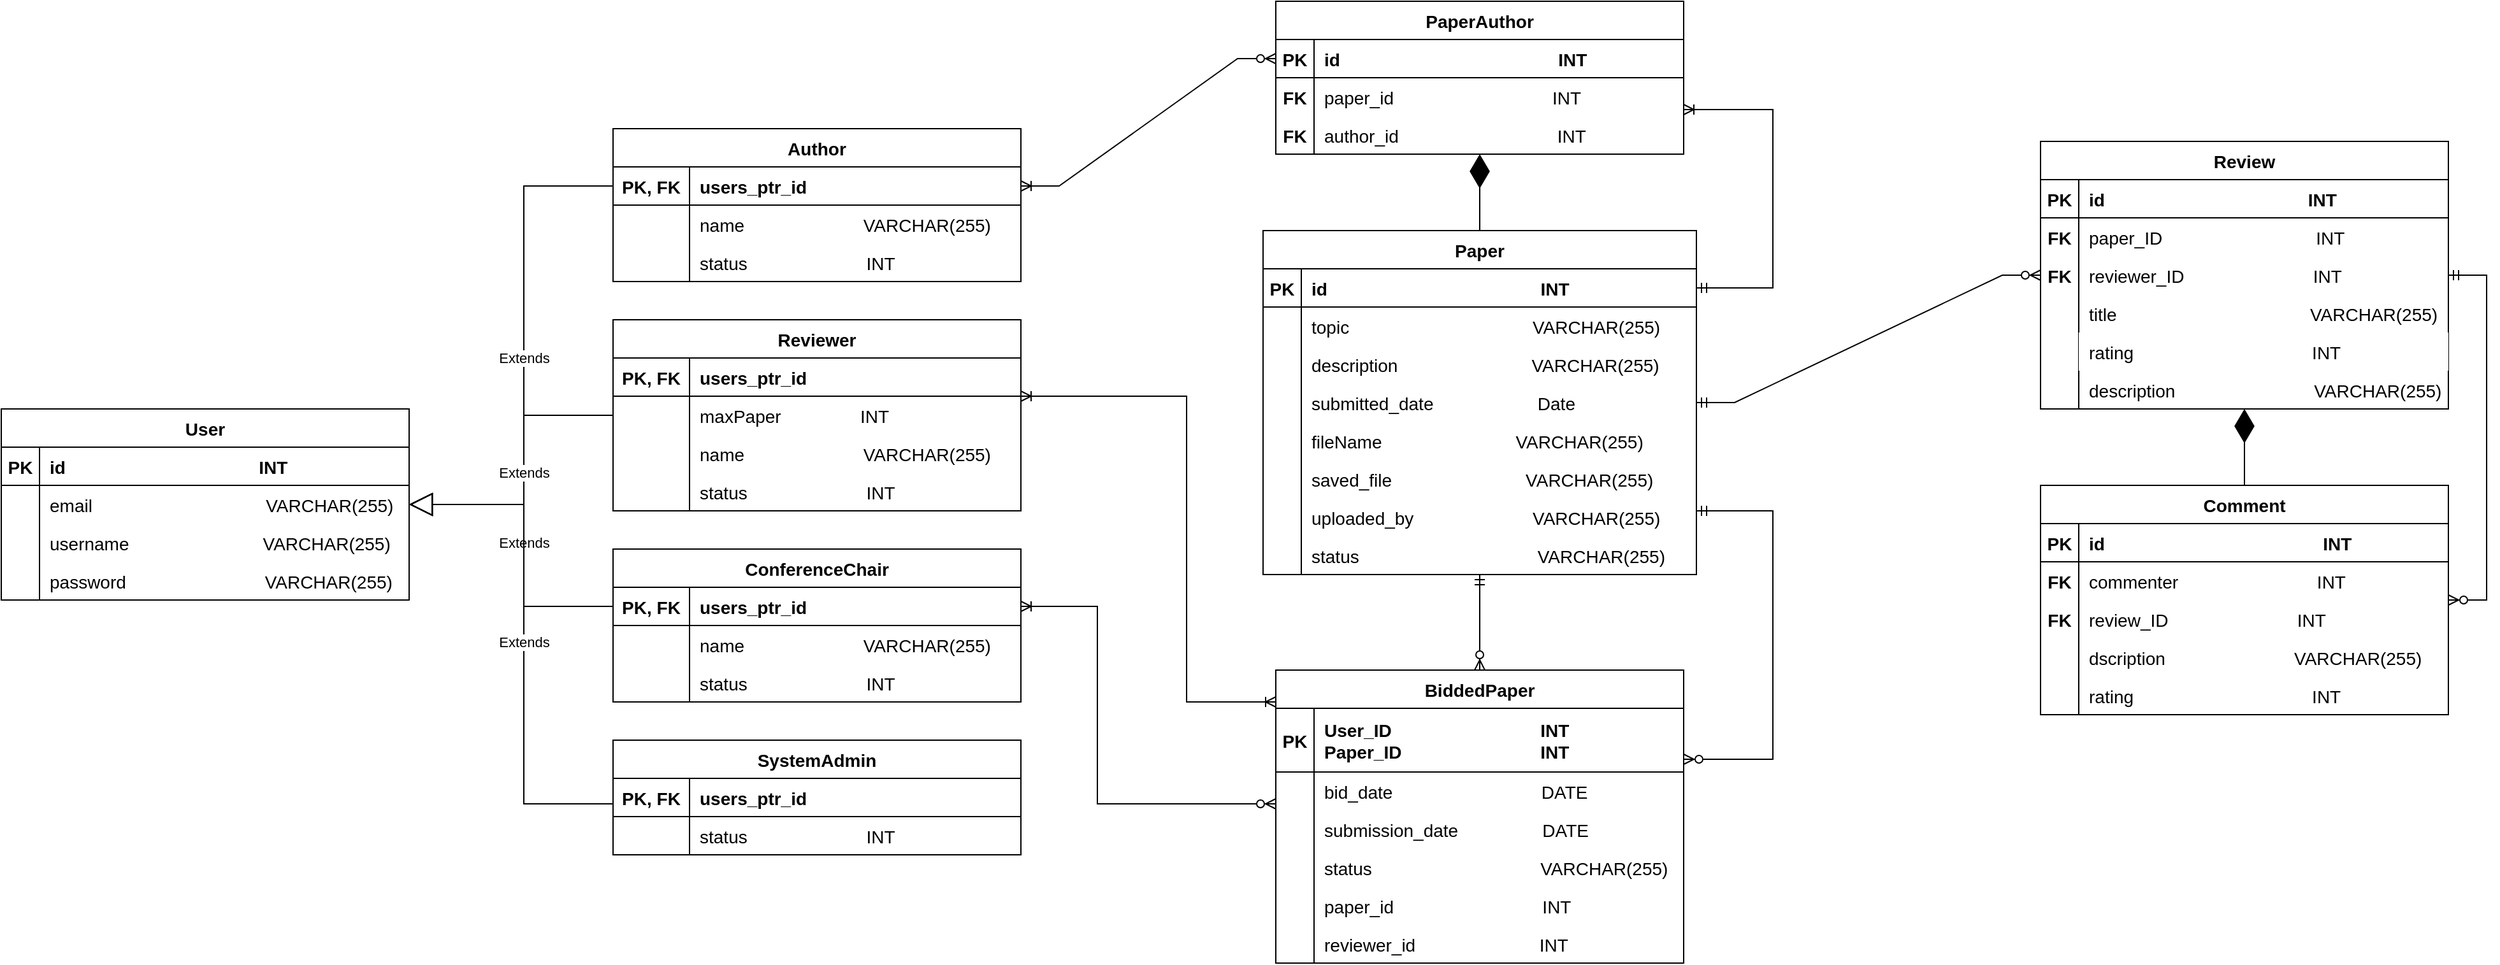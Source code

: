 <mxfile version="20.5.3" type="google"><diagram name="Page-1" id="2ca16b54-16f6-2749-3443-fa8db7711227"><mxGraphModel grid="1" page="1" gridSize="10" guides="1" tooltips="1" connect="1" arrows="1" fold="1" pageScale="1" pageWidth="1100" pageHeight="850" background="none" math="0" shadow="0"><root><mxCell id="0"/><mxCell id="1" parent="0"/><mxCell id="TB8N7OXa0sPp735YY3De-86" value="User" style="shape=table;startSize=30;container=1;collapsible=1;childLayout=tableLayout;fixedRows=1;rowLines=0;fontStyle=1;align=center;resizeLast=1;fontSize=14;" vertex="1" parent="1"><mxGeometry x="30" y="430" width="320" height="150" as="geometry"/></mxCell><mxCell id="TB8N7OXa0sPp735YY3De-87" value="" style="shape=tableRow;horizontal=0;startSize=0;swimlaneHead=0;swimlaneBody=0;fillColor=none;collapsible=0;dropTarget=0;points=[[0,0.5],[1,0.5]];portConstraint=eastwest;top=0;left=0;right=0;bottom=1;fontSize=14;" vertex="1" parent="TB8N7OXa0sPp735YY3De-86"><mxGeometry y="30" width="320" height="30" as="geometry"/></mxCell><mxCell id="TB8N7OXa0sPp735YY3De-88" value="PK" style="shape=partialRectangle;connectable=0;fillColor=none;top=0;left=0;bottom=0;right=0;fontStyle=1;overflow=hidden;fontSize=14;" vertex="1" parent="TB8N7OXa0sPp735YY3De-87"><mxGeometry width="30.0" height="30" as="geometry"><mxRectangle width="30.0" height="30" as="alternateBounds"/></mxGeometry></mxCell><mxCell id="TB8N7OXa0sPp735YY3De-89" value="id                                       INT" style="shape=partialRectangle;connectable=0;fillColor=none;top=0;left=0;bottom=0;right=0;align=left;spacingLeft=6;fontStyle=1;overflow=hidden;fontSize=14;" vertex="1" parent="TB8N7OXa0sPp735YY3De-87"><mxGeometry x="30.0" width="290.0" height="30" as="geometry"><mxRectangle width="290.0" height="30" as="alternateBounds"/></mxGeometry></mxCell><mxCell id="TB8N7OXa0sPp735YY3De-90" value="" style="shape=tableRow;horizontal=0;startSize=0;swimlaneHead=0;swimlaneBody=0;fillColor=none;collapsible=0;dropTarget=0;points=[[0,0.5],[1,0.5]];portConstraint=eastwest;top=0;left=0;right=0;bottom=0;fontSize=14;" vertex="1" parent="TB8N7OXa0sPp735YY3De-86"><mxGeometry y="60" width="320" height="30" as="geometry"/></mxCell><mxCell id="TB8N7OXa0sPp735YY3De-91" value="" style="shape=partialRectangle;connectable=0;fillColor=none;top=0;left=0;bottom=0;right=0;editable=1;overflow=hidden;fontSize=14;" vertex="1" parent="TB8N7OXa0sPp735YY3De-90"><mxGeometry width="30.0" height="30" as="geometry"><mxRectangle width="30.0" height="30" as="alternateBounds"/></mxGeometry></mxCell><mxCell id="TB8N7OXa0sPp735YY3De-92" value="email                                   VARCHAR(255)" style="shape=partialRectangle;connectable=0;fillColor=none;top=0;left=0;bottom=0;right=0;align=left;spacingLeft=6;overflow=hidden;fontSize=14;" vertex="1" parent="TB8N7OXa0sPp735YY3De-90"><mxGeometry x="30.0" width="290.0" height="30" as="geometry"><mxRectangle width="290.0" height="30" as="alternateBounds"/></mxGeometry></mxCell><mxCell id="TB8N7OXa0sPp735YY3De-93" value="" style="shape=tableRow;horizontal=0;startSize=0;swimlaneHead=0;swimlaneBody=0;fillColor=none;collapsible=0;dropTarget=0;points=[[0,0.5],[1,0.5]];portConstraint=eastwest;top=0;left=0;right=0;bottom=0;fontSize=14;" vertex="1" parent="TB8N7OXa0sPp735YY3De-86"><mxGeometry y="90" width="320" height="30" as="geometry"/></mxCell><mxCell id="TB8N7OXa0sPp735YY3De-94" value="" style="shape=partialRectangle;connectable=0;fillColor=none;top=0;left=0;bottom=0;right=0;editable=1;overflow=hidden;fontSize=14;" vertex="1" parent="TB8N7OXa0sPp735YY3De-93"><mxGeometry width="30.0" height="30" as="geometry"><mxRectangle width="30.0" height="30" as="alternateBounds"/></mxGeometry></mxCell><mxCell id="TB8N7OXa0sPp735YY3De-95" value="username                           VARCHAR(255)" style="shape=partialRectangle;connectable=0;fillColor=none;top=0;left=0;bottom=0;right=0;align=left;spacingLeft=6;overflow=hidden;fontSize=14;" vertex="1" parent="TB8N7OXa0sPp735YY3De-93"><mxGeometry x="30.0" width="290.0" height="30" as="geometry"><mxRectangle width="290.0" height="30" as="alternateBounds"/></mxGeometry></mxCell><mxCell id="TB8N7OXa0sPp735YY3De-96" value="" style="shape=tableRow;horizontal=0;startSize=0;swimlaneHead=0;swimlaneBody=0;fillColor=none;collapsible=0;dropTarget=0;points=[[0,0.5],[1,0.5]];portConstraint=eastwest;top=0;left=0;right=0;bottom=0;fontSize=14;" vertex="1" parent="TB8N7OXa0sPp735YY3De-86"><mxGeometry y="120" width="320" height="30" as="geometry"/></mxCell><mxCell id="TB8N7OXa0sPp735YY3De-97" value="" style="shape=partialRectangle;connectable=0;fillColor=none;top=0;left=0;bottom=0;right=0;editable=1;overflow=hidden;fontSize=14;" vertex="1" parent="TB8N7OXa0sPp735YY3De-96"><mxGeometry width="30.0" height="30" as="geometry"><mxRectangle width="30.0" height="30" as="alternateBounds"/></mxGeometry></mxCell><mxCell id="TB8N7OXa0sPp735YY3De-98" value="password                            VARCHAR(255)" style="shape=partialRectangle;connectable=0;fillColor=none;top=0;left=0;bottom=0;right=0;align=left;spacingLeft=6;overflow=hidden;fontSize=14;" vertex="1" parent="TB8N7OXa0sPp735YY3De-96"><mxGeometry x="30.0" width="290.0" height="30" as="geometry"><mxRectangle width="290.0" height="30" as="alternateBounds"/></mxGeometry></mxCell><mxCell id="TB8N7OXa0sPp735YY3De-140" value="Author" style="shape=table;startSize=30;container=1;collapsible=1;childLayout=tableLayout;fixedRows=1;rowLines=0;fontStyle=1;align=center;resizeLast=1;fontSize=14;" vertex="1" parent="1"><mxGeometry x="510" y="210" width="320" height="120" as="geometry"/></mxCell><mxCell id="TB8N7OXa0sPp735YY3De-141" value="" style="shape=tableRow;horizontal=0;startSize=0;swimlaneHead=0;swimlaneBody=0;fillColor=none;collapsible=0;dropTarget=0;points=[[0,0.5],[1,0.5]];portConstraint=eastwest;top=0;left=0;right=0;bottom=1;fontSize=14;" vertex="1" parent="TB8N7OXa0sPp735YY3De-140"><mxGeometry y="30" width="320" height="30" as="geometry"/></mxCell><mxCell id="TB8N7OXa0sPp735YY3De-142" value="PK, FK" style="shape=partialRectangle;connectable=0;fillColor=none;top=0;left=0;bottom=0;right=0;fontStyle=1;overflow=hidden;fontSize=14;" vertex="1" parent="TB8N7OXa0sPp735YY3De-141"><mxGeometry width="60" height="30" as="geometry"><mxRectangle width="60" height="30" as="alternateBounds"/></mxGeometry></mxCell><mxCell id="TB8N7OXa0sPp735YY3De-143" value="users_ptr_id" style="shape=partialRectangle;connectable=0;fillColor=none;top=0;left=0;bottom=0;right=0;align=left;spacingLeft=6;fontStyle=1;overflow=hidden;fontSize=14;" vertex="1" parent="TB8N7OXa0sPp735YY3De-141"><mxGeometry x="60" width="260" height="30" as="geometry"><mxRectangle width="260" height="30" as="alternateBounds"/></mxGeometry></mxCell><mxCell id="ujyVY1ehHrz3ISv1kv85-4" value="" style="shape=tableRow;horizontal=0;startSize=0;swimlaneHead=0;swimlaneBody=0;fillColor=none;collapsible=0;dropTarget=0;points=[[0,0.5],[1,0.5]];portConstraint=eastwest;top=0;left=0;right=0;bottom=0;fontSize=14;" vertex="1" parent="TB8N7OXa0sPp735YY3De-140"><mxGeometry y="60" width="320" height="30" as="geometry"/></mxCell><mxCell id="ujyVY1ehHrz3ISv1kv85-5" value="" style="shape=partialRectangle;connectable=0;fillColor=none;top=0;left=0;bottom=0;right=0;editable=1;overflow=hidden;fontSize=14;" vertex="1" parent="ujyVY1ehHrz3ISv1kv85-4"><mxGeometry width="60" height="30" as="geometry"><mxRectangle width="60" height="30" as="alternateBounds"/></mxGeometry></mxCell><mxCell id="ujyVY1ehHrz3ISv1kv85-6" value="name                        VARCHAR(255)" style="shape=partialRectangle;connectable=0;fillColor=none;top=0;left=0;bottom=0;right=0;align=left;spacingLeft=6;overflow=hidden;fontSize=14;" vertex="1" parent="ujyVY1ehHrz3ISv1kv85-4"><mxGeometry x="60" width="260" height="30" as="geometry"><mxRectangle width="260" height="30" as="alternateBounds"/></mxGeometry></mxCell><mxCell id="GBdY88XN9JJpDjP9IkyX-1" value="" style="shape=tableRow;horizontal=0;startSize=0;swimlaneHead=0;swimlaneBody=0;fillColor=none;collapsible=0;dropTarget=0;points=[[0,0.5],[1,0.5]];portConstraint=eastwest;top=0;left=0;right=0;bottom=0;fontSize=14;" vertex="1" parent="TB8N7OXa0sPp735YY3De-140"><mxGeometry y="90" width="320" height="30" as="geometry"/></mxCell><mxCell id="GBdY88XN9JJpDjP9IkyX-2" value="" style="shape=partialRectangle;connectable=0;fillColor=none;top=0;left=0;bottom=0;right=0;editable=1;overflow=hidden;fontSize=14;" vertex="1" parent="GBdY88XN9JJpDjP9IkyX-1"><mxGeometry width="60" height="30" as="geometry"><mxRectangle width="60" height="30" as="alternateBounds"/></mxGeometry></mxCell><mxCell id="GBdY88XN9JJpDjP9IkyX-3" value="status                        INT" style="shape=partialRectangle;connectable=0;fillColor=none;top=0;left=0;bottom=0;right=0;align=left;spacingLeft=6;overflow=hidden;fontSize=14;" vertex="1" parent="GBdY88XN9JJpDjP9IkyX-1"><mxGeometry x="60" width="260" height="30" as="geometry"><mxRectangle width="260" height="30" as="alternateBounds"/></mxGeometry></mxCell><mxCell id="TB8N7OXa0sPp735YY3De-159" value="Reviewer" style="shape=table;startSize=30;container=1;collapsible=1;childLayout=tableLayout;fixedRows=1;rowLines=0;fontStyle=1;align=center;resizeLast=1;fontSize=14;" vertex="1" parent="1"><mxGeometry x="510" y="360" width="320" height="150" as="geometry"/></mxCell><mxCell id="TB8N7OXa0sPp735YY3De-160" value="" style="shape=tableRow;horizontal=0;startSize=0;swimlaneHead=0;swimlaneBody=0;fillColor=none;collapsible=0;dropTarget=0;points=[[0,0.5],[1,0.5]];portConstraint=eastwest;top=0;left=0;right=0;bottom=1;fontSize=14;" vertex="1" parent="TB8N7OXa0sPp735YY3De-159"><mxGeometry y="30" width="320" height="30" as="geometry"/></mxCell><mxCell id="TB8N7OXa0sPp735YY3De-161" value="PK, FK" style="shape=partialRectangle;connectable=0;fillColor=none;top=0;left=0;bottom=0;right=0;fontStyle=1;overflow=hidden;fontSize=14;" vertex="1" parent="TB8N7OXa0sPp735YY3De-160"><mxGeometry width="60" height="30" as="geometry"><mxRectangle width="60" height="30" as="alternateBounds"/></mxGeometry></mxCell><mxCell id="TB8N7OXa0sPp735YY3De-162" value="users_ptr_id" style="shape=partialRectangle;connectable=0;fillColor=none;top=0;left=0;bottom=0;right=0;align=left;spacingLeft=6;fontStyle=1;overflow=hidden;fontSize=14;" vertex="1" parent="TB8N7OXa0sPp735YY3De-160"><mxGeometry x="60" width="260" height="30" as="geometry"><mxRectangle width="260" height="30" as="alternateBounds"/></mxGeometry></mxCell><mxCell id="TB8N7OXa0sPp735YY3De-163" value="" style="shape=tableRow;horizontal=0;startSize=0;swimlaneHead=0;swimlaneBody=0;fillColor=none;collapsible=0;dropTarget=0;points=[[0,0.5],[1,0.5]];portConstraint=eastwest;top=0;left=0;right=0;bottom=0;fontSize=14;" vertex="1" parent="TB8N7OXa0sPp735YY3De-159"><mxGeometry y="60" width="320" height="30" as="geometry"/></mxCell><mxCell id="TB8N7OXa0sPp735YY3De-164" value="" style="shape=partialRectangle;connectable=0;fillColor=none;top=0;left=0;bottom=0;right=0;editable=1;overflow=hidden;fontSize=14;" vertex="1" parent="TB8N7OXa0sPp735YY3De-163"><mxGeometry width="60" height="30" as="geometry"><mxRectangle width="60" height="30" as="alternateBounds"/></mxGeometry></mxCell><mxCell id="TB8N7OXa0sPp735YY3De-165" value="maxPaper                INT" style="shape=partialRectangle;connectable=0;fillColor=none;top=0;left=0;bottom=0;right=0;align=left;spacingLeft=6;overflow=hidden;fontSize=14;" vertex="1" parent="TB8N7OXa0sPp735YY3De-163"><mxGeometry x="60" width="260" height="30" as="geometry"><mxRectangle width="260" height="30" as="alternateBounds"/></mxGeometry></mxCell><mxCell id="ujyVY1ehHrz3ISv1kv85-10" value="" style="shape=tableRow;horizontal=0;startSize=0;swimlaneHead=0;swimlaneBody=0;fillColor=none;collapsible=0;dropTarget=0;points=[[0,0.5],[1,0.5]];portConstraint=eastwest;top=0;left=0;right=0;bottom=0;fontSize=14;" vertex="1" parent="TB8N7OXa0sPp735YY3De-159"><mxGeometry y="90" width="320" height="30" as="geometry"/></mxCell><mxCell id="ujyVY1ehHrz3ISv1kv85-11" value="" style="shape=partialRectangle;connectable=0;fillColor=none;top=0;left=0;bottom=0;right=0;editable=1;overflow=hidden;fontSize=14;" vertex="1" parent="ujyVY1ehHrz3ISv1kv85-10"><mxGeometry width="60" height="30" as="geometry"><mxRectangle width="60" height="30" as="alternateBounds"/></mxGeometry></mxCell><mxCell id="ujyVY1ehHrz3ISv1kv85-12" value="name                        VARCHAR(255)" style="shape=partialRectangle;connectable=0;fillColor=none;top=0;left=0;bottom=0;right=0;align=left;spacingLeft=6;overflow=hidden;fontSize=14;" vertex="1" parent="ujyVY1ehHrz3ISv1kv85-10"><mxGeometry x="60" width="260" height="30" as="geometry"><mxRectangle width="260" height="30" as="alternateBounds"/></mxGeometry></mxCell><mxCell id="GBdY88XN9JJpDjP9IkyX-9" value="" style="shape=tableRow;horizontal=0;startSize=0;swimlaneHead=0;swimlaneBody=0;fillColor=none;collapsible=0;dropTarget=0;points=[[0,0.5],[1,0.5]];portConstraint=eastwest;top=0;left=0;right=0;bottom=0;fontSize=14;" vertex="1" parent="TB8N7OXa0sPp735YY3De-159"><mxGeometry y="120" width="320" height="30" as="geometry"/></mxCell><mxCell id="GBdY88XN9JJpDjP9IkyX-10" value="" style="shape=partialRectangle;connectable=0;fillColor=none;top=0;left=0;bottom=0;right=0;editable=1;overflow=hidden;fontSize=14;" vertex="1" parent="GBdY88XN9JJpDjP9IkyX-9"><mxGeometry width="60" height="30" as="geometry"><mxRectangle width="60" height="30" as="alternateBounds"/></mxGeometry></mxCell><mxCell id="GBdY88XN9JJpDjP9IkyX-11" value="status                        INT" style="shape=partialRectangle;connectable=0;fillColor=none;top=0;left=0;bottom=0;right=0;align=left;spacingLeft=6;overflow=hidden;fontSize=14;" vertex="1" parent="GBdY88XN9JJpDjP9IkyX-9"><mxGeometry x="60" width="260" height="30" as="geometry"><mxRectangle width="260" height="30" as="alternateBounds"/></mxGeometry></mxCell><mxCell id="TB8N7OXa0sPp735YY3De-172" value="ConferenceChair" style="shape=table;startSize=30;container=1;collapsible=1;childLayout=tableLayout;fixedRows=1;rowLines=0;fontStyle=1;align=center;resizeLast=1;fontSize=14;" vertex="1" parent="1"><mxGeometry x="510" y="540" width="320" height="120" as="geometry"/></mxCell><mxCell id="TB8N7OXa0sPp735YY3De-173" value="" style="shape=tableRow;horizontal=0;startSize=0;swimlaneHead=0;swimlaneBody=0;fillColor=none;collapsible=0;dropTarget=0;points=[[0,0.5],[1,0.5]];portConstraint=eastwest;top=0;left=0;right=0;bottom=1;fontSize=14;" vertex="1" parent="TB8N7OXa0sPp735YY3De-172"><mxGeometry y="30" width="320" height="30" as="geometry"/></mxCell><mxCell id="TB8N7OXa0sPp735YY3De-174" value="PK, FK" style="shape=partialRectangle;connectable=0;fillColor=none;top=0;left=0;bottom=0;right=0;fontStyle=1;overflow=hidden;fontSize=14;" vertex="1" parent="TB8N7OXa0sPp735YY3De-173"><mxGeometry width="60" height="30" as="geometry"><mxRectangle width="60" height="30" as="alternateBounds"/></mxGeometry></mxCell><mxCell id="TB8N7OXa0sPp735YY3De-175" value="users_ptr_id" style="shape=partialRectangle;connectable=0;fillColor=none;top=0;left=0;bottom=0;right=0;align=left;spacingLeft=6;fontStyle=1;overflow=hidden;fontSize=14;" vertex="1" parent="TB8N7OXa0sPp735YY3De-173"><mxGeometry x="60" width="260" height="30" as="geometry"><mxRectangle width="260" height="30" as="alternateBounds"/></mxGeometry></mxCell><mxCell id="TB8N7OXa0sPp735YY3De-176" value="" style="shape=tableRow;horizontal=0;startSize=0;swimlaneHead=0;swimlaneBody=0;fillColor=none;collapsible=0;dropTarget=0;points=[[0,0.5],[1,0.5]];portConstraint=eastwest;top=0;left=0;right=0;bottom=0;fontSize=14;" vertex="1" parent="TB8N7OXa0sPp735YY3De-172"><mxGeometry y="60" width="320" height="30" as="geometry"/></mxCell><mxCell id="TB8N7OXa0sPp735YY3De-177" value="" style="shape=partialRectangle;connectable=0;fillColor=none;top=0;left=0;bottom=0;right=0;editable=1;overflow=hidden;fontSize=14;" vertex="1" parent="TB8N7OXa0sPp735YY3De-176"><mxGeometry width="60" height="30" as="geometry"><mxRectangle width="60" height="30" as="alternateBounds"/></mxGeometry></mxCell><mxCell id="TB8N7OXa0sPp735YY3De-178" value="name                        VARCHAR(255)" style="shape=partialRectangle;connectable=0;fillColor=none;top=0;left=0;bottom=0;right=0;align=left;spacingLeft=6;overflow=hidden;fontSize=14;" vertex="1" parent="TB8N7OXa0sPp735YY3De-176"><mxGeometry x="60" width="260" height="30" as="geometry"><mxRectangle width="260" height="30" as="alternateBounds"/></mxGeometry></mxCell><mxCell id="GBdY88XN9JJpDjP9IkyX-6" value="" style="shape=tableRow;horizontal=0;startSize=0;swimlaneHead=0;swimlaneBody=0;fillColor=none;collapsible=0;dropTarget=0;points=[[0,0.5],[1,0.5]];portConstraint=eastwest;top=0;left=0;right=0;bottom=0;fontSize=14;" vertex="1" parent="TB8N7OXa0sPp735YY3De-172"><mxGeometry y="90" width="320" height="30" as="geometry"/></mxCell><mxCell id="GBdY88XN9JJpDjP9IkyX-7" value="" style="shape=partialRectangle;connectable=0;fillColor=none;top=0;left=0;bottom=0;right=0;editable=1;overflow=hidden;fontSize=14;" vertex="1" parent="GBdY88XN9JJpDjP9IkyX-6"><mxGeometry width="60" height="30" as="geometry"><mxRectangle width="60" height="30" as="alternateBounds"/></mxGeometry></mxCell><mxCell id="GBdY88XN9JJpDjP9IkyX-8" value="status                        INT" style="shape=partialRectangle;connectable=0;fillColor=none;top=0;left=0;bottom=0;right=0;align=left;spacingLeft=6;overflow=hidden;fontSize=14;" vertex="1" parent="GBdY88XN9JJpDjP9IkyX-6"><mxGeometry x="60" width="260" height="30" as="geometry"><mxRectangle width="260" height="30" as="alternateBounds"/></mxGeometry></mxCell><mxCell id="TB8N7OXa0sPp735YY3De-179" value="SystemAdmin" style="shape=table;startSize=30;container=1;collapsible=1;childLayout=tableLayout;fixedRows=1;rowLines=0;fontStyle=1;align=center;resizeLast=1;fontSize=14;" vertex="1" parent="1"><mxGeometry x="510" y="690" width="320" height="90" as="geometry"/></mxCell><mxCell id="TB8N7OXa0sPp735YY3De-180" value="" style="shape=tableRow;horizontal=0;startSize=0;swimlaneHead=0;swimlaneBody=0;fillColor=none;collapsible=0;dropTarget=0;points=[[0,0.5],[1,0.5]];portConstraint=eastwest;top=0;left=0;right=0;bottom=1;fontSize=14;" vertex="1" parent="TB8N7OXa0sPp735YY3De-179"><mxGeometry y="30" width="320" height="30" as="geometry"/></mxCell><mxCell id="TB8N7OXa0sPp735YY3De-181" value="PK, FK" style="shape=partialRectangle;connectable=0;fillColor=none;top=0;left=0;bottom=0;right=0;fontStyle=1;overflow=hidden;fontSize=14;" vertex="1" parent="TB8N7OXa0sPp735YY3De-180"><mxGeometry width="60" height="30" as="geometry"><mxRectangle width="60" height="30" as="alternateBounds"/></mxGeometry></mxCell><mxCell id="TB8N7OXa0sPp735YY3De-182" value="users_ptr_id" style="shape=partialRectangle;connectable=0;fillColor=none;top=0;left=0;bottom=0;right=0;align=left;spacingLeft=6;fontStyle=1;overflow=hidden;fontSize=14;" vertex="1" parent="TB8N7OXa0sPp735YY3De-180"><mxGeometry x="60" width="260" height="30" as="geometry"><mxRectangle width="260" height="30" as="alternateBounds"/></mxGeometry></mxCell><mxCell id="TB8N7OXa0sPp735YY3De-183" value="" style="shape=tableRow;horizontal=0;startSize=0;swimlaneHead=0;swimlaneBody=0;fillColor=none;collapsible=0;dropTarget=0;points=[[0,0.5],[1,0.5]];portConstraint=eastwest;top=0;left=0;right=0;bottom=0;fontSize=14;" vertex="1" parent="TB8N7OXa0sPp735YY3De-179"><mxGeometry y="60" width="320" height="30" as="geometry"/></mxCell><mxCell id="TB8N7OXa0sPp735YY3De-184" value="" style="shape=partialRectangle;connectable=0;fillColor=none;top=0;left=0;bottom=0;right=0;editable=1;overflow=hidden;fontSize=14;" vertex="1" parent="TB8N7OXa0sPp735YY3De-183"><mxGeometry width="60" height="30" as="geometry"><mxRectangle width="60" height="30" as="alternateBounds"/></mxGeometry></mxCell><mxCell id="TB8N7OXa0sPp735YY3De-185" value="status                        INT" style="shape=partialRectangle;connectable=0;fillColor=none;top=0;left=0;bottom=0;right=0;align=left;spacingLeft=6;overflow=hidden;fontSize=14;" vertex="1" parent="TB8N7OXa0sPp735YY3De-183"><mxGeometry x="60" width="260" height="30" as="geometry"><mxRectangle width="260" height="30" as="alternateBounds"/></mxGeometry></mxCell><mxCell id="TB8N7OXa0sPp735YY3De-186" value="Paper" style="shape=table;startSize=30;container=1;collapsible=1;childLayout=tableLayout;fixedRows=1;rowLines=0;fontStyle=1;align=center;resizeLast=1;fontSize=14;" vertex="1" parent="1"><mxGeometry x="1020" y="290" width="340" height="270" as="geometry"/></mxCell><mxCell id="TB8N7OXa0sPp735YY3De-187" value="" style="shape=tableRow;horizontal=0;startSize=0;swimlaneHead=0;swimlaneBody=0;fillColor=none;collapsible=0;dropTarget=0;points=[[0,0.5],[1,0.5]];portConstraint=eastwest;top=0;left=0;right=0;bottom=1;fontSize=14;" vertex="1" parent="TB8N7OXa0sPp735YY3De-186"><mxGeometry y="30" width="340" height="30" as="geometry"/></mxCell><mxCell id="TB8N7OXa0sPp735YY3De-188" value="PK" style="shape=partialRectangle;connectable=0;fillColor=none;top=0;left=0;bottom=0;right=0;fontStyle=1;overflow=hidden;fontSize=14;" vertex="1" parent="TB8N7OXa0sPp735YY3De-187"><mxGeometry width="30.0" height="30" as="geometry"><mxRectangle width="30.0" height="30" as="alternateBounds"/></mxGeometry></mxCell><mxCell id="TB8N7OXa0sPp735YY3De-189" value="id                                           INT" style="shape=partialRectangle;connectable=0;fillColor=none;top=0;left=0;bottom=0;right=0;align=left;spacingLeft=6;fontStyle=1;overflow=hidden;fontSize=14;" vertex="1" parent="TB8N7OXa0sPp735YY3De-187"><mxGeometry x="30.0" width="310.0" height="30" as="geometry"><mxRectangle width="310.0" height="30" as="alternateBounds"/></mxGeometry></mxCell><mxCell id="TB8N7OXa0sPp735YY3De-190" value="" style="shape=tableRow;horizontal=0;startSize=0;swimlaneHead=0;swimlaneBody=0;fillColor=none;collapsible=0;dropTarget=0;points=[[0,0.5],[1,0.5]];portConstraint=eastwest;top=0;left=0;right=0;bottom=0;fontSize=14;" vertex="1" parent="TB8N7OXa0sPp735YY3De-186"><mxGeometry y="60" width="340" height="30" as="geometry"/></mxCell><mxCell id="TB8N7OXa0sPp735YY3De-191" value="" style="shape=partialRectangle;connectable=0;fillColor=none;top=0;left=0;bottom=0;right=0;editable=1;overflow=hidden;fontSize=14;" vertex="1" parent="TB8N7OXa0sPp735YY3De-190"><mxGeometry width="30.0" height="30" as="geometry"><mxRectangle width="30.0" height="30" as="alternateBounds"/></mxGeometry></mxCell><mxCell id="TB8N7OXa0sPp735YY3De-192" value="topic                                     VARCHAR(255)" style="shape=partialRectangle;connectable=0;fillColor=none;top=0;left=0;bottom=0;right=0;align=left;spacingLeft=6;overflow=hidden;fontSize=14;" vertex="1" parent="TB8N7OXa0sPp735YY3De-190"><mxGeometry x="30.0" width="310.0" height="30" as="geometry"><mxRectangle width="310.0" height="30" as="alternateBounds"/></mxGeometry></mxCell><mxCell id="GBdY88XN9JJpDjP9IkyX-24" value="" style="shape=tableRow;horizontal=0;startSize=0;swimlaneHead=0;swimlaneBody=0;fillColor=none;collapsible=0;dropTarget=0;points=[[0,0.5],[1,0.5]];portConstraint=eastwest;top=0;left=0;right=0;bottom=0;fontSize=14;" vertex="1" parent="TB8N7OXa0sPp735YY3De-186"><mxGeometry y="90" width="340" height="30" as="geometry"/></mxCell><mxCell id="GBdY88XN9JJpDjP9IkyX-25" value="" style="shape=partialRectangle;connectable=0;fillColor=none;top=0;left=0;bottom=0;right=0;editable=1;overflow=hidden;fontSize=14;" vertex="1" parent="GBdY88XN9JJpDjP9IkyX-24"><mxGeometry width="30.0" height="30" as="geometry"><mxRectangle width="30.0" height="30" as="alternateBounds"/></mxGeometry></mxCell><mxCell id="GBdY88XN9JJpDjP9IkyX-26" value="description                           VARCHAR(255)" style="shape=partialRectangle;connectable=0;fillColor=none;top=0;left=0;bottom=0;right=0;align=left;spacingLeft=6;overflow=hidden;fontSize=14;" vertex="1" parent="GBdY88XN9JJpDjP9IkyX-24"><mxGeometry x="30.0" width="310.0" height="30" as="geometry"><mxRectangle width="310.0" height="30" as="alternateBounds"/></mxGeometry></mxCell><mxCell id="TB8N7OXa0sPp735YY3De-193" value="" style="shape=tableRow;horizontal=0;startSize=0;swimlaneHead=0;swimlaneBody=0;fillColor=none;collapsible=0;dropTarget=0;points=[[0,0.5],[1,0.5]];portConstraint=eastwest;top=0;left=0;right=0;bottom=0;fontSize=14;" vertex="1" parent="TB8N7OXa0sPp735YY3De-186"><mxGeometry y="120" width="340" height="30" as="geometry"/></mxCell><mxCell id="TB8N7OXa0sPp735YY3De-194" value="" style="shape=partialRectangle;connectable=0;fillColor=none;top=0;left=0;bottom=0;right=0;editable=1;overflow=hidden;fontSize=14;" vertex="1" parent="TB8N7OXa0sPp735YY3De-193"><mxGeometry width="30.0" height="30" as="geometry"><mxRectangle width="30.0" height="30" as="alternateBounds"/></mxGeometry></mxCell><mxCell id="TB8N7OXa0sPp735YY3De-195" value="submitted_date                     Date" style="shape=partialRectangle;connectable=0;fillColor=none;top=0;left=0;bottom=0;right=0;align=left;spacingLeft=6;overflow=hidden;fontSize=14;" vertex="1" parent="TB8N7OXa0sPp735YY3De-193"><mxGeometry x="30.0" width="310.0" height="30" as="geometry"><mxRectangle width="310.0" height="30" as="alternateBounds"/></mxGeometry></mxCell><mxCell id="TB8N7OXa0sPp735YY3De-196" value="" style="shape=tableRow;horizontal=0;startSize=0;swimlaneHead=0;swimlaneBody=0;fillColor=none;collapsible=0;dropTarget=0;points=[[0,0.5],[1,0.5]];portConstraint=eastwest;top=0;left=0;right=0;bottom=0;fontSize=14;" vertex="1" parent="TB8N7OXa0sPp735YY3De-186"><mxGeometry y="150" width="340" height="30" as="geometry"/></mxCell><mxCell id="TB8N7OXa0sPp735YY3De-197" value="" style="shape=partialRectangle;connectable=0;fillColor=none;top=0;left=0;bottom=0;right=0;editable=1;overflow=hidden;fontSize=14;" vertex="1" parent="TB8N7OXa0sPp735YY3De-196"><mxGeometry width="30.0" height="30" as="geometry"><mxRectangle width="30.0" height="30" as="alternateBounds"/></mxGeometry></mxCell><mxCell id="TB8N7OXa0sPp735YY3De-198" value="fileName                           VARCHAR(255)" style="shape=partialRectangle;connectable=0;fillColor=none;top=0;left=0;bottom=0;right=0;align=left;spacingLeft=6;overflow=hidden;fontSize=14;" vertex="1" parent="TB8N7OXa0sPp735YY3De-196"><mxGeometry x="30.0" width="310.0" height="30" as="geometry"><mxRectangle width="310.0" height="30" as="alternateBounds"/></mxGeometry></mxCell><mxCell id="TB8N7OXa0sPp735YY3De-199" value="" style="shape=tableRow;horizontal=0;startSize=0;swimlaneHead=0;swimlaneBody=0;fillColor=none;collapsible=0;dropTarget=0;points=[[0,0.5],[1,0.5]];portConstraint=eastwest;top=0;left=0;right=0;bottom=0;fontSize=14;" vertex="1" parent="TB8N7OXa0sPp735YY3De-186"><mxGeometry y="180" width="340" height="30" as="geometry"/></mxCell><mxCell id="TB8N7OXa0sPp735YY3De-200" value="" style="shape=partialRectangle;connectable=0;fillColor=none;top=0;left=0;bottom=0;right=0;editable=1;overflow=hidden;fontSize=14;" vertex="1" parent="TB8N7OXa0sPp735YY3De-199"><mxGeometry width="30.0" height="30" as="geometry"><mxRectangle width="30.0" height="30" as="alternateBounds"/></mxGeometry></mxCell><mxCell id="TB8N7OXa0sPp735YY3De-201" value="saved_file                           VARCHAR(255)" style="shape=partialRectangle;connectable=0;fillColor=none;top=0;left=0;bottom=0;right=0;align=left;spacingLeft=6;overflow=hidden;fontSize=14;" vertex="1" parent="TB8N7OXa0sPp735YY3De-199"><mxGeometry x="30.0" width="310.0" height="30" as="geometry"><mxRectangle width="310.0" height="30" as="alternateBounds"/></mxGeometry></mxCell><mxCell id="GBdY88XN9JJpDjP9IkyX-18" value="" style="shape=tableRow;horizontal=0;startSize=0;swimlaneHead=0;swimlaneBody=0;fillColor=none;collapsible=0;dropTarget=0;points=[[0,0.5],[1,0.5]];portConstraint=eastwest;top=0;left=0;right=0;bottom=0;fontSize=14;" vertex="1" parent="TB8N7OXa0sPp735YY3De-186"><mxGeometry y="210" width="340" height="30" as="geometry"/></mxCell><mxCell id="GBdY88XN9JJpDjP9IkyX-19" value="" style="shape=partialRectangle;connectable=0;fillColor=none;top=0;left=0;bottom=0;right=0;editable=1;overflow=hidden;fontSize=14;" vertex="1" parent="GBdY88XN9JJpDjP9IkyX-18"><mxGeometry width="30.0" height="30" as="geometry"><mxRectangle width="30.0" height="30" as="alternateBounds"/></mxGeometry></mxCell><mxCell id="GBdY88XN9JJpDjP9IkyX-20" value="uploaded_by                        VARCHAR(255)" style="shape=partialRectangle;connectable=0;fillColor=none;top=0;left=0;bottom=0;right=0;align=left;spacingLeft=6;overflow=hidden;fontSize=14;" vertex="1" parent="GBdY88XN9JJpDjP9IkyX-18"><mxGeometry x="30.0" width="310.0" height="30" as="geometry"><mxRectangle width="310.0" height="30" as="alternateBounds"/></mxGeometry></mxCell><mxCell id="GBdY88XN9JJpDjP9IkyX-21" value="" style="shape=tableRow;horizontal=0;startSize=0;swimlaneHead=0;swimlaneBody=0;fillColor=none;collapsible=0;dropTarget=0;points=[[0,0.5],[1,0.5]];portConstraint=eastwest;top=0;left=0;right=0;bottom=0;fontSize=14;" vertex="1" parent="TB8N7OXa0sPp735YY3De-186"><mxGeometry y="240" width="340" height="30" as="geometry"/></mxCell><mxCell id="GBdY88XN9JJpDjP9IkyX-22" value="" style="shape=partialRectangle;connectable=0;fillColor=none;top=0;left=0;bottom=0;right=0;editable=1;overflow=hidden;fontSize=14;" vertex="1" parent="GBdY88XN9JJpDjP9IkyX-21"><mxGeometry width="30.0" height="30" as="geometry"><mxRectangle width="30.0" height="30" as="alternateBounds"/></mxGeometry></mxCell><mxCell id="GBdY88XN9JJpDjP9IkyX-23" value="status                                    VARCHAR(255)" style="shape=partialRectangle;connectable=0;fillColor=none;top=0;left=0;bottom=0;right=0;align=left;spacingLeft=6;overflow=hidden;fontSize=14;" vertex="1" parent="GBdY88XN9JJpDjP9IkyX-21"><mxGeometry x="30.0" width="310.0" height="30" as="geometry"><mxRectangle width="310.0" height="30" as="alternateBounds"/></mxGeometry></mxCell><mxCell id="TB8N7OXa0sPp735YY3De-205" value="BiddedPaper" style="shape=table;startSize=30;container=1;collapsible=1;childLayout=tableLayout;fixedRows=1;rowLines=0;fontStyle=1;align=center;resizeLast=1;fontSize=14;" vertex="1" parent="1"><mxGeometry x="1030" y="635" width="320" height="230" as="geometry"/></mxCell><mxCell id="TB8N7OXa0sPp735YY3De-206" value="" style="shape=tableRow;horizontal=0;startSize=0;swimlaneHead=0;swimlaneBody=0;fillColor=none;collapsible=0;dropTarget=0;points=[[0,0.5],[1,0.5]];portConstraint=eastwest;top=0;left=0;right=0;bottom=1;fontSize=14;" vertex="1" parent="TB8N7OXa0sPp735YY3De-205"><mxGeometry y="30" width="320" height="50" as="geometry"/></mxCell><mxCell id="TB8N7OXa0sPp735YY3De-207" value="PK" style="shape=partialRectangle;connectable=0;fillColor=none;top=0;left=0;bottom=0;right=0;fontStyle=1;overflow=hidden;fontSize=14;" vertex="1" parent="TB8N7OXa0sPp735YY3De-206"><mxGeometry width="30.0" height="50" as="geometry"><mxRectangle width="30.0" height="50" as="alternateBounds"/></mxGeometry></mxCell><mxCell id="TB8N7OXa0sPp735YY3De-208" value="User_ID                              INT&#10;Paper_ID                            INT" style="shape=partialRectangle;connectable=0;fillColor=none;top=0;left=0;bottom=0;right=0;align=left;spacingLeft=6;fontStyle=1;overflow=hidden;fontSize=14;" vertex="1" parent="TB8N7OXa0sPp735YY3De-206"><mxGeometry x="30.0" width="290.0" height="50" as="geometry"><mxRectangle width="290.0" height="50" as="alternateBounds"/></mxGeometry></mxCell><mxCell id="TB8N7OXa0sPp735YY3De-209" value="" style="shape=tableRow;horizontal=0;startSize=0;swimlaneHead=0;swimlaneBody=0;fillColor=none;collapsible=0;dropTarget=0;points=[[0,0.5],[1,0.5]];portConstraint=eastwest;top=0;left=0;right=0;bottom=0;fontSize=14;" vertex="1" parent="TB8N7OXa0sPp735YY3De-205"><mxGeometry y="80" width="320" height="30" as="geometry"/></mxCell><mxCell id="TB8N7OXa0sPp735YY3De-210" value="" style="shape=partialRectangle;connectable=0;fillColor=none;top=0;left=0;bottom=0;right=0;editable=1;overflow=hidden;fontSize=14;" vertex="1" parent="TB8N7OXa0sPp735YY3De-209"><mxGeometry width="30.0" height="30" as="geometry"><mxRectangle width="30.0" height="30" as="alternateBounds"/></mxGeometry></mxCell><mxCell id="TB8N7OXa0sPp735YY3De-211" value="bid_date                              DATE" style="shape=partialRectangle;connectable=0;fillColor=none;top=0;left=0;bottom=0;right=0;align=left;spacingLeft=6;overflow=hidden;fontSize=14;" vertex="1" parent="TB8N7OXa0sPp735YY3De-209"><mxGeometry x="30.0" width="290.0" height="30" as="geometry"><mxRectangle width="290.0" height="30" as="alternateBounds"/></mxGeometry></mxCell><mxCell id="TB8N7OXa0sPp735YY3De-212" value="" style="shape=tableRow;horizontal=0;startSize=0;swimlaneHead=0;swimlaneBody=0;fillColor=none;collapsible=0;dropTarget=0;points=[[0,0.5],[1,0.5]];portConstraint=eastwest;top=0;left=0;right=0;bottom=0;fontSize=14;" vertex="1" parent="TB8N7OXa0sPp735YY3De-205"><mxGeometry y="110" width="320" height="30" as="geometry"/></mxCell><mxCell id="TB8N7OXa0sPp735YY3De-213" value="" style="shape=partialRectangle;connectable=0;fillColor=none;top=0;left=0;bottom=0;right=0;editable=1;overflow=hidden;fontSize=14;" vertex="1" parent="TB8N7OXa0sPp735YY3De-212"><mxGeometry width="30.0" height="30" as="geometry"><mxRectangle width="30.0" height="30" as="alternateBounds"/></mxGeometry></mxCell><mxCell id="TB8N7OXa0sPp735YY3De-214" value="submission_date                 DATE" style="shape=partialRectangle;connectable=0;fillColor=none;top=0;left=0;bottom=0;right=0;align=left;spacingLeft=6;overflow=hidden;fontSize=14;" vertex="1" parent="TB8N7OXa0sPp735YY3De-212"><mxGeometry x="30.0" width="290.0" height="30" as="geometry"><mxRectangle width="290.0" height="30" as="alternateBounds"/></mxGeometry></mxCell><mxCell id="TB8N7OXa0sPp735YY3De-215" value="" style="shape=tableRow;horizontal=0;startSize=0;swimlaneHead=0;swimlaneBody=0;fillColor=none;collapsible=0;dropTarget=0;points=[[0,0.5],[1,0.5]];portConstraint=eastwest;top=0;left=0;right=0;bottom=0;fontSize=14;" vertex="1" parent="TB8N7OXa0sPp735YY3De-205"><mxGeometry y="140" width="320" height="30" as="geometry"/></mxCell><mxCell id="TB8N7OXa0sPp735YY3De-216" value="" style="shape=partialRectangle;connectable=0;fillColor=none;top=0;left=0;bottom=0;right=0;editable=1;overflow=hidden;fontSize=14;" vertex="1" parent="TB8N7OXa0sPp735YY3De-215"><mxGeometry width="30.0" height="30" as="geometry"><mxRectangle width="30.0" height="30" as="alternateBounds"/></mxGeometry></mxCell><mxCell id="TB8N7OXa0sPp735YY3De-217" value="status                                  VARCHAR(255)" style="shape=partialRectangle;connectable=0;fillColor=none;top=0;left=0;bottom=0;right=0;align=left;spacingLeft=6;overflow=hidden;fontSize=14;" vertex="1" parent="TB8N7OXa0sPp735YY3De-215"><mxGeometry x="30.0" width="290.0" height="30" as="geometry"><mxRectangle width="290.0" height="30" as="alternateBounds"/></mxGeometry></mxCell><mxCell id="GBdY88XN9JJpDjP9IkyX-30" value="" style="shape=tableRow;horizontal=0;startSize=0;swimlaneHead=0;swimlaneBody=0;fillColor=none;collapsible=0;dropTarget=0;points=[[0,0.5],[1,0.5]];portConstraint=eastwest;top=0;left=0;right=0;bottom=0;fontSize=14;" vertex="1" parent="TB8N7OXa0sPp735YY3De-205"><mxGeometry y="170" width="320" height="30" as="geometry"/></mxCell><mxCell id="GBdY88XN9JJpDjP9IkyX-31" value="" style="shape=partialRectangle;connectable=0;fillColor=none;top=0;left=0;bottom=0;right=0;editable=1;overflow=hidden;fontSize=14;" vertex="1" parent="GBdY88XN9JJpDjP9IkyX-30"><mxGeometry width="30.0" height="30" as="geometry"><mxRectangle width="30.0" height="30" as="alternateBounds"/></mxGeometry></mxCell><mxCell id="GBdY88XN9JJpDjP9IkyX-32" value="paper_id                              INT" style="shape=partialRectangle;connectable=0;fillColor=none;top=0;left=0;bottom=0;right=0;align=left;spacingLeft=6;overflow=hidden;fontSize=14;" vertex="1" parent="GBdY88XN9JJpDjP9IkyX-30"><mxGeometry x="30.0" width="290.0" height="30" as="geometry"><mxRectangle width="290.0" height="30" as="alternateBounds"/></mxGeometry></mxCell><mxCell id="GBdY88XN9JJpDjP9IkyX-33" value="" style="shape=tableRow;horizontal=0;startSize=0;swimlaneHead=0;swimlaneBody=0;fillColor=none;collapsible=0;dropTarget=0;points=[[0,0.5],[1,0.5]];portConstraint=eastwest;top=0;left=0;right=0;bottom=0;fontSize=14;" vertex="1" parent="TB8N7OXa0sPp735YY3De-205"><mxGeometry y="200" width="320" height="30" as="geometry"/></mxCell><mxCell id="GBdY88XN9JJpDjP9IkyX-34" value="" style="shape=partialRectangle;connectable=0;fillColor=none;top=0;left=0;bottom=0;right=0;editable=1;overflow=hidden;fontSize=14;" vertex="1" parent="GBdY88XN9JJpDjP9IkyX-33"><mxGeometry width="30.0" height="30" as="geometry"><mxRectangle width="30.0" height="30" as="alternateBounds"/></mxGeometry></mxCell><mxCell id="GBdY88XN9JJpDjP9IkyX-35" value="reviewer_id                         INT" style="shape=partialRectangle;connectable=0;fillColor=none;top=0;left=0;bottom=0;right=0;align=left;spacingLeft=6;overflow=hidden;fontSize=14;" vertex="1" parent="GBdY88XN9JJpDjP9IkyX-33"><mxGeometry x="30.0" width="290.0" height="30" as="geometry"><mxRectangle width="290.0" height="30" as="alternateBounds"/></mxGeometry></mxCell><mxCell id="TB8N7OXa0sPp735YY3De-227" value="PaperAuthor" style="shape=table;startSize=30;container=1;collapsible=1;childLayout=tableLayout;fixedRows=1;rowLines=0;fontStyle=1;align=center;resizeLast=1;fontSize=14;" vertex="1" parent="1"><mxGeometry x="1030" y="110" width="320" height="120" as="geometry"/></mxCell><mxCell id="TB8N7OXa0sPp735YY3De-228" value="" style="shape=tableRow;horizontal=0;startSize=0;swimlaneHead=0;swimlaneBody=0;fillColor=none;collapsible=0;dropTarget=0;points=[[0,0.5],[1,0.5]];portConstraint=eastwest;top=0;left=0;right=0;bottom=1;fontSize=14;" vertex="1" parent="TB8N7OXa0sPp735YY3De-227"><mxGeometry y="30" width="320" height="30" as="geometry"/></mxCell><mxCell id="TB8N7OXa0sPp735YY3De-229" value="PK" style="shape=partialRectangle;connectable=0;fillColor=none;top=0;left=0;bottom=0;right=0;fontStyle=1;overflow=hidden;fontSize=14;" vertex="1" parent="TB8N7OXa0sPp735YY3De-228"><mxGeometry width="30.0" height="30" as="geometry"><mxRectangle width="30.0" height="30" as="alternateBounds"/></mxGeometry></mxCell><mxCell id="TB8N7OXa0sPp735YY3De-230" value="id                                            INT" style="shape=partialRectangle;connectable=0;fillColor=none;top=0;left=0;bottom=0;right=0;align=left;spacingLeft=6;fontStyle=1;overflow=hidden;fontSize=14;" vertex="1" parent="TB8N7OXa0sPp735YY3De-228"><mxGeometry x="30.0" width="290.0" height="30" as="geometry"><mxRectangle width="290.0" height="30" as="alternateBounds"/></mxGeometry></mxCell><mxCell id="TB8N7OXa0sPp735YY3De-237" value="" style="shape=tableRow;horizontal=0;startSize=0;swimlaneHead=0;swimlaneBody=0;fillColor=none;collapsible=0;dropTarget=0;points=[[0,0.5],[1,0.5]];portConstraint=eastwest;top=0;left=0;right=0;bottom=0;fontSize=14;" vertex="1" parent="TB8N7OXa0sPp735YY3De-227"><mxGeometry y="60" width="320" height="30" as="geometry"/></mxCell><mxCell id="TB8N7OXa0sPp735YY3De-238" value="FK" style="shape=partialRectangle;connectable=0;fillColor=none;top=0;left=0;bottom=0;right=0;editable=1;overflow=hidden;fontSize=14;fontStyle=1" vertex="1" parent="TB8N7OXa0sPp735YY3De-237"><mxGeometry width="30.0" height="30" as="geometry"><mxRectangle width="30.0" height="30" as="alternateBounds"/></mxGeometry></mxCell><mxCell id="TB8N7OXa0sPp735YY3De-239" value="paper_id                                INT" style="shape=partialRectangle;connectable=0;fillColor=none;top=0;left=0;bottom=0;right=0;align=left;spacingLeft=6;overflow=hidden;fontSize=14;" vertex="1" parent="TB8N7OXa0sPp735YY3De-237"><mxGeometry x="30.0" width="290.0" height="30" as="geometry"><mxRectangle width="290.0" height="30" as="alternateBounds"/></mxGeometry></mxCell><mxCell id="GBdY88XN9JJpDjP9IkyX-27" value="" style="shape=tableRow;horizontal=0;startSize=0;swimlaneHead=0;swimlaneBody=0;fillColor=none;collapsible=0;dropTarget=0;points=[[0,0.5],[1,0.5]];portConstraint=eastwest;top=0;left=0;right=0;bottom=0;fontSize=14;" vertex="1" parent="TB8N7OXa0sPp735YY3De-227"><mxGeometry y="90" width="320" height="30" as="geometry"/></mxCell><mxCell id="GBdY88XN9JJpDjP9IkyX-28" value="FK" style="shape=partialRectangle;connectable=0;fillColor=none;top=0;left=0;bottom=0;right=0;editable=1;overflow=hidden;fontSize=14;fontStyle=1" vertex="1" parent="GBdY88XN9JJpDjP9IkyX-27"><mxGeometry width="30.0" height="30" as="geometry"><mxRectangle width="30.0" height="30" as="alternateBounds"/></mxGeometry></mxCell><mxCell id="GBdY88XN9JJpDjP9IkyX-29" value="author_id                                INT" style="shape=partialRectangle;connectable=0;fillColor=none;top=0;left=0;bottom=0;right=0;align=left;spacingLeft=6;overflow=hidden;fontSize=14;" vertex="1" parent="GBdY88XN9JJpDjP9IkyX-27"><mxGeometry x="30.0" width="290.0" height="30" as="geometry"><mxRectangle width="290.0" height="30" as="alternateBounds"/></mxGeometry></mxCell><mxCell id="TB8N7OXa0sPp735YY3De-240" value="Review" style="shape=table;startSize=30;container=1;collapsible=1;childLayout=tableLayout;fixedRows=1;rowLines=0;fontStyle=1;align=center;resizeLast=1;fontSize=14;" vertex="1" parent="1"><mxGeometry x="1630" y="220" width="320" height="210" as="geometry"/></mxCell><mxCell id="TB8N7OXa0sPp735YY3De-241" value="" style="shape=tableRow;horizontal=0;startSize=0;swimlaneHead=0;swimlaneBody=0;fillColor=none;collapsible=0;dropTarget=0;points=[[0,0.5],[1,0.5]];portConstraint=eastwest;top=0;left=0;right=0;bottom=1;fontSize=14;" vertex="1" parent="TB8N7OXa0sPp735YY3De-240"><mxGeometry y="30" width="320" height="30" as="geometry"/></mxCell><mxCell id="TB8N7OXa0sPp735YY3De-242" value="PK" style="shape=partialRectangle;connectable=0;fillColor=none;top=0;left=0;bottom=0;right=0;fontStyle=1;overflow=hidden;fontSize=14;" vertex="1" parent="TB8N7OXa0sPp735YY3De-241"><mxGeometry width="30.0" height="30" as="geometry"><mxRectangle width="30.0" height="30" as="alternateBounds"/></mxGeometry></mxCell><mxCell id="TB8N7OXa0sPp735YY3De-243" value="id                                         INT" style="shape=partialRectangle;connectable=0;fillColor=none;top=0;left=0;bottom=0;right=0;align=left;spacingLeft=6;fontStyle=1;overflow=hidden;fontSize=14;" vertex="1" parent="TB8N7OXa0sPp735YY3De-241"><mxGeometry x="30.0" width="290.0" height="30" as="geometry"><mxRectangle width="290.0" height="30" as="alternateBounds"/></mxGeometry></mxCell><mxCell id="TB8N7OXa0sPp735YY3De-244" value="" style="shape=tableRow;horizontal=0;startSize=0;swimlaneHead=0;swimlaneBody=0;fillColor=none;collapsible=0;dropTarget=0;points=[[0,0.5],[1,0.5]];portConstraint=eastwest;top=0;left=0;right=0;bottom=0;fontSize=14;" vertex="1" parent="TB8N7OXa0sPp735YY3De-240"><mxGeometry y="60" width="320" height="30" as="geometry"/></mxCell><mxCell id="TB8N7OXa0sPp735YY3De-245" value="FK" style="shape=partialRectangle;connectable=0;fillColor=none;top=0;left=0;bottom=0;right=0;editable=1;overflow=hidden;fontSize=14;fontStyle=1" vertex="1" parent="TB8N7OXa0sPp735YY3De-244"><mxGeometry width="30.0" height="30" as="geometry"><mxRectangle width="30.0" height="30" as="alternateBounds"/></mxGeometry></mxCell><mxCell id="TB8N7OXa0sPp735YY3De-246" value="paper_ID                               INT" style="shape=partialRectangle;connectable=0;fillColor=none;top=0;left=0;bottom=0;right=0;align=left;spacingLeft=6;overflow=hidden;fontSize=14;" vertex="1" parent="TB8N7OXa0sPp735YY3De-244"><mxGeometry x="30.0" width="290.0" height="30" as="geometry"><mxRectangle width="290.0" height="30" as="alternateBounds"/></mxGeometry></mxCell><mxCell id="ujyVY1ehHrz3ISv1kv85-16" value="" style="shape=tableRow;horizontal=0;startSize=0;swimlaneHead=0;swimlaneBody=0;fillColor=none;collapsible=0;dropTarget=0;points=[[0,0.5],[1,0.5]];portConstraint=eastwest;top=0;left=0;right=0;bottom=0;fontSize=14;" vertex="1" parent="TB8N7OXa0sPp735YY3De-240"><mxGeometry y="90" width="320" height="30" as="geometry"/></mxCell><mxCell id="ujyVY1ehHrz3ISv1kv85-17" value="FK" style="shape=partialRectangle;connectable=0;fillColor=none;top=0;left=0;bottom=0;right=0;editable=1;overflow=hidden;fontSize=14;fontStyle=1" vertex="1" parent="ujyVY1ehHrz3ISv1kv85-16"><mxGeometry width="30.0" height="30" as="geometry"><mxRectangle width="30.0" height="30" as="alternateBounds"/></mxGeometry></mxCell><mxCell id="ujyVY1ehHrz3ISv1kv85-18" value="reviewer_ID                          INT" style="shape=partialRectangle;connectable=0;fillColor=none;top=0;left=0;bottom=0;right=0;align=left;spacingLeft=6;overflow=hidden;fontSize=14;" vertex="1" parent="ujyVY1ehHrz3ISv1kv85-16"><mxGeometry x="30.0" width="290.0" height="30" as="geometry"><mxRectangle width="290.0" height="30" as="alternateBounds"/></mxGeometry></mxCell><mxCell id="GBdY88XN9JJpDjP9IkyX-12" value="" style="shape=tableRow;horizontal=0;startSize=0;swimlaneHead=0;swimlaneBody=0;fillColor=none;collapsible=0;dropTarget=0;points=[[0,0.5],[1,0.5]];portConstraint=eastwest;top=0;left=0;right=0;bottom=0;fontSize=14;" vertex="1" parent="TB8N7OXa0sPp735YY3De-240"><mxGeometry y="120" width="320" height="30" as="geometry"/></mxCell><mxCell id="GBdY88XN9JJpDjP9IkyX-13" value="" style="shape=partialRectangle;connectable=0;fillColor=none;top=0;left=0;bottom=0;right=0;editable=1;overflow=hidden;fontSize=14;" vertex="1" parent="GBdY88XN9JJpDjP9IkyX-12"><mxGeometry width="30.0" height="30" as="geometry"><mxRectangle width="30.0" height="30" as="alternateBounds"/></mxGeometry></mxCell><mxCell id="GBdY88XN9JJpDjP9IkyX-14" value="title                                       VARCHAR(255)" style="shape=partialRectangle;connectable=0;fillColor=none;top=0;left=0;bottom=0;right=0;align=left;spacingLeft=6;overflow=hidden;fontSize=14;" vertex="1" parent="GBdY88XN9JJpDjP9IkyX-12"><mxGeometry x="30.0" width="290.0" height="30" as="geometry"><mxRectangle width="290.0" height="30" as="alternateBounds"/></mxGeometry></mxCell><mxCell id="TB8N7OXa0sPp735YY3De-247" value="" style="shape=tableRow;horizontal=0;startSize=0;swimlaneHead=0;swimlaneBody=0;fillColor=none;collapsible=0;dropTarget=0;points=[[0,0.5],[1,0.5]];portConstraint=eastwest;top=0;left=0;right=0;bottom=0;fontSize=14;" vertex="1" parent="TB8N7OXa0sPp735YY3De-240"><mxGeometry y="150" width="320" height="30" as="geometry"/></mxCell><mxCell id="TB8N7OXa0sPp735YY3De-248" value="" style="shape=partialRectangle;connectable=0;fillColor=none;top=0;left=0;bottom=0;right=0;editable=1;overflow=hidden;fontSize=14;" vertex="1" parent="TB8N7OXa0sPp735YY3De-247"><mxGeometry width="30.0" height="30" as="geometry"><mxRectangle width="30.0" height="30" as="alternateBounds"/></mxGeometry></mxCell><mxCell id="TB8N7OXa0sPp735YY3De-249" value="rating                                    INT" style="shape=partialRectangle;connectable=0;fillColor=#FFFFFF;top=0;left=0;bottom=0;right=0;align=left;spacingLeft=6;overflow=hidden;fontSize=14;fontColor=#000000;labelBackgroundColor=none;labelBorderColor=none;" vertex="1" parent="TB8N7OXa0sPp735YY3De-247"><mxGeometry x="30.0" width="290.0" height="30" as="geometry"><mxRectangle width="290.0" height="30" as="alternateBounds"/></mxGeometry></mxCell><mxCell id="TB8N7OXa0sPp735YY3De-250" value="" style="shape=tableRow;horizontal=0;startSize=0;swimlaneHead=0;swimlaneBody=0;fillColor=none;collapsible=0;dropTarget=0;points=[[0,0.5],[1,0.5]];portConstraint=eastwest;top=0;left=0;right=0;bottom=0;fontSize=14;" vertex="1" parent="TB8N7OXa0sPp735YY3De-240"><mxGeometry y="180" width="320" height="30" as="geometry"/></mxCell><mxCell id="TB8N7OXa0sPp735YY3De-251" value="" style="shape=partialRectangle;connectable=0;fillColor=none;top=0;left=0;bottom=0;right=0;editable=1;overflow=hidden;fontSize=14;" vertex="1" parent="TB8N7OXa0sPp735YY3De-250"><mxGeometry width="30.0" height="30" as="geometry"><mxRectangle width="30.0" height="30" as="alternateBounds"/></mxGeometry></mxCell><mxCell id="TB8N7OXa0sPp735YY3De-252" value="description                            VARCHAR(255)" style="shape=partialRectangle;connectable=0;fillColor=none;top=0;left=0;bottom=0;right=0;align=left;spacingLeft=6;overflow=hidden;fontSize=14;" vertex="1" parent="TB8N7OXa0sPp735YY3De-250"><mxGeometry x="30.0" width="290.0" height="30" as="geometry"><mxRectangle width="290.0" height="30" as="alternateBounds"/></mxGeometry></mxCell><mxCell id="TB8N7OXa0sPp735YY3De-253" value="Comment" style="shape=table;startSize=30;container=1;collapsible=1;childLayout=tableLayout;fixedRows=1;rowLines=0;fontStyle=1;align=center;resizeLast=1;fontSize=14;" vertex="1" parent="1"><mxGeometry x="1630" y="490" width="320" height="180" as="geometry"/></mxCell><mxCell id="TB8N7OXa0sPp735YY3De-254" value="" style="shape=tableRow;horizontal=0;startSize=0;swimlaneHead=0;swimlaneBody=0;fillColor=none;collapsible=0;dropTarget=0;points=[[0,0.5],[1,0.5]];portConstraint=eastwest;top=0;left=0;right=0;bottom=1;fontSize=14;" vertex="1" parent="TB8N7OXa0sPp735YY3De-253"><mxGeometry y="30" width="320" height="30" as="geometry"/></mxCell><mxCell id="TB8N7OXa0sPp735YY3De-255" value="PK" style="shape=partialRectangle;connectable=0;fillColor=none;top=0;left=0;bottom=0;right=0;fontStyle=1;overflow=hidden;fontSize=14;" vertex="1" parent="TB8N7OXa0sPp735YY3De-254"><mxGeometry width="30.0" height="30" as="geometry"><mxRectangle width="30.0" height="30" as="alternateBounds"/></mxGeometry></mxCell><mxCell id="TB8N7OXa0sPp735YY3De-256" value="id                                            INT" style="shape=partialRectangle;connectable=0;fillColor=none;top=0;left=0;bottom=0;right=0;align=left;spacingLeft=6;fontStyle=1;overflow=hidden;fontSize=14;" vertex="1" parent="TB8N7OXa0sPp735YY3De-254"><mxGeometry x="30.0" width="290.0" height="30" as="geometry"><mxRectangle width="290.0" height="30" as="alternateBounds"/></mxGeometry></mxCell><mxCell id="TB8N7OXa0sPp735YY3De-257" value="" style="shape=tableRow;horizontal=0;startSize=0;swimlaneHead=0;swimlaneBody=0;fillColor=none;collapsible=0;dropTarget=0;points=[[0,0.5],[1,0.5]];portConstraint=eastwest;top=0;left=0;right=0;bottom=0;fontSize=14;" vertex="1" parent="TB8N7OXa0sPp735YY3De-253"><mxGeometry y="60" width="320" height="30" as="geometry"/></mxCell><mxCell id="TB8N7OXa0sPp735YY3De-258" value="FK" style="shape=partialRectangle;connectable=0;fillColor=none;top=0;left=0;bottom=0;right=0;editable=1;overflow=hidden;fontSize=14;fontStyle=1" vertex="1" parent="TB8N7OXa0sPp735YY3De-257"><mxGeometry width="30.0" height="30" as="geometry"><mxRectangle width="30.0" height="30" as="alternateBounds"/></mxGeometry></mxCell><mxCell id="TB8N7OXa0sPp735YY3De-259" value="commenter                            INT" style="shape=partialRectangle;connectable=0;fillColor=none;top=0;left=0;bottom=0;right=0;align=left;spacingLeft=6;overflow=hidden;fontSize=14;" vertex="1" parent="TB8N7OXa0sPp735YY3De-257"><mxGeometry x="30.0" width="290.0" height="30" as="geometry"><mxRectangle width="290.0" height="30" as="alternateBounds"/></mxGeometry></mxCell><mxCell id="ujyVY1ehHrz3ISv1kv85-19" value="" style="shape=tableRow;horizontal=0;startSize=0;swimlaneHead=0;swimlaneBody=0;fillColor=none;collapsible=0;dropTarget=0;points=[[0,0.5],[1,0.5]];portConstraint=eastwest;top=0;left=0;right=0;bottom=0;fontSize=14;" vertex="1" parent="TB8N7OXa0sPp735YY3De-253"><mxGeometry y="90" width="320" height="30" as="geometry"/></mxCell><mxCell id="ujyVY1ehHrz3ISv1kv85-20" value="FK" style="shape=partialRectangle;connectable=0;fillColor=none;top=0;left=0;bottom=0;right=0;editable=1;overflow=hidden;fontSize=14;fontStyle=1" vertex="1" parent="ujyVY1ehHrz3ISv1kv85-19"><mxGeometry width="30.0" height="30" as="geometry"><mxRectangle width="30.0" height="30" as="alternateBounds"/></mxGeometry></mxCell><mxCell id="ujyVY1ehHrz3ISv1kv85-21" value="review_ID                          INT" style="shape=partialRectangle;connectable=0;fillColor=none;top=0;left=0;bottom=0;right=0;align=left;spacingLeft=6;overflow=hidden;fontSize=14;" vertex="1" parent="ujyVY1ehHrz3ISv1kv85-19"><mxGeometry x="30.0" width="290.0" height="30" as="geometry"><mxRectangle width="290.0" height="30" as="alternateBounds"/></mxGeometry></mxCell><mxCell id="ujyVY1ehHrz3ISv1kv85-22" value="" style="shape=tableRow;horizontal=0;startSize=0;swimlaneHead=0;swimlaneBody=0;fillColor=none;collapsible=0;dropTarget=0;points=[[0,0.5],[1,0.5]];portConstraint=eastwest;top=0;left=0;right=0;bottom=0;fontSize=14;" vertex="1" parent="TB8N7OXa0sPp735YY3De-253"><mxGeometry y="120" width="320" height="30" as="geometry"/></mxCell><mxCell id="ujyVY1ehHrz3ISv1kv85-23" value="" style="shape=partialRectangle;connectable=0;fillColor=none;top=0;left=0;bottom=0;right=0;editable=1;overflow=hidden;fontSize=14;" vertex="1" parent="ujyVY1ehHrz3ISv1kv85-22"><mxGeometry width="30.0" height="30" as="geometry"><mxRectangle width="30.0" height="30" as="alternateBounds"/></mxGeometry></mxCell><mxCell id="ujyVY1ehHrz3ISv1kv85-24" value="dscription                          VARCHAR(255)" style="shape=partialRectangle;connectable=0;fillColor=none;top=0;left=0;bottom=0;right=0;align=left;spacingLeft=6;overflow=hidden;fontSize=14;" vertex="1" parent="ujyVY1ehHrz3ISv1kv85-22"><mxGeometry x="30.0" width="290.0" height="30" as="geometry"><mxRectangle width="290.0" height="30" as="alternateBounds"/></mxGeometry></mxCell><mxCell id="GBdY88XN9JJpDjP9IkyX-15" value="" style="shape=tableRow;horizontal=0;startSize=0;swimlaneHead=0;swimlaneBody=0;fillColor=none;collapsible=0;dropTarget=0;points=[[0,0.5],[1,0.5]];portConstraint=eastwest;top=0;left=0;right=0;bottom=0;fontSize=14;" vertex="1" parent="TB8N7OXa0sPp735YY3De-253"><mxGeometry y="150" width="320" height="30" as="geometry"/></mxCell><mxCell id="GBdY88XN9JJpDjP9IkyX-16" value="" style="shape=partialRectangle;connectable=0;fillColor=none;top=0;left=0;bottom=0;right=0;editable=1;overflow=hidden;fontSize=14;" vertex="1" parent="GBdY88XN9JJpDjP9IkyX-15"><mxGeometry width="30.0" height="30" as="geometry"><mxRectangle width="30.0" height="30" as="alternateBounds"/></mxGeometry></mxCell><mxCell id="GBdY88XN9JJpDjP9IkyX-17" value="rating                                    INT" style="shape=partialRectangle;connectable=0;fillColor=none;top=0;left=0;bottom=0;right=0;align=left;spacingLeft=6;overflow=hidden;fontSize=14;" vertex="1" parent="GBdY88XN9JJpDjP9IkyX-15"><mxGeometry x="30.0" width="290.0" height="30" as="geometry"><mxRectangle width="290.0" height="30" as="alternateBounds"/></mxGeometry></mxCell><mxCell id="fzihyZauV0fM0I0LnU8v-1" value="Extends" style="endArrow=block;endSize=16;endFill=0;html=1;rounded=0;exitX=0;exitY=0.5;exitDx=0;exitDy=0;" edge="1" parent="1" source="TB8N7OXa0sPp735YY3De-141" target="TB8N7OXa0sPp735YY3De-86"><mxGeometry width="160" relative="1" as="geometry"><mxPoint x="910" y="440" as="sourcePoint"/><mxPoint x="1070" y="440" as="targetPoint"/><Array as="points"><mxPoint x="440" y="255"/><mxPoint x="440" y="505"/></Array></mxGeometry></mxCell><mxCell id="fzihyZauV0fM0I0LnU8v-2" value="Extends" style="endArrow=block;endSize=16;endFill=0;html=1;rounded=0;exitX=0;exitY=0.5;exitDx=0;exitDy=0;" edge="1" parent="1" source="TB8N7OXa0sPp735YY3De-163" target="TB8N7OXa0sPp735YY3De-86"><mxGeometry width="160" relative="1" as="geometry"><mxPoint x="520" y="255" as="sourcePoint"/><mxPoint x="350" y="500" as="targetPoint"/><Array as="points"><mxPoint x="440" y="435"/><mxPoint x="440" y="505"/></Array></mxGeometry></mxCell><mxCell id="fzihyZauV0fM0I0LnU8v-3" value="Extends" style="endArrow=block;endSize=16;endFill=0;html=1;rounded=0;exitX=0;exitY=0.5;exitDx=0;exitDy=0;" edge="1" parent="1" source="TB8N7OXa0sPp735YY3De-173" target="TB8N7OXa0sPp735YY3De-86"><mxGeometry width="160" relative="1" as="geometry"><mxPoint x="530" y="265" as="sourcePoint"/><mxPoint x="350" y="500" as="targetPoint"/><Array as="points"><mxPoint x="440" y="585"/><mxPoint x="440" y="505"/></Array></mxGeometry></mxCell><mxCell id="fzihyZauV0fM0I0LnU8v-4" value="Extends" style="endArrow=block;endSize=16;endFill=0;html=1;rounded=0;exitX=0;exitY=0.667;exitDx=0;exitDy=0;exitPerimeter=0;" edge="1" parent="1" source="TB8N7OXa0sPp735YY3De-180" target="TB8N7OXa0sPp735YY3De-86"><mxGeometry width="160" relative="1" as="geometry"><mxPoint x="540" y="275" as="sourcePoint"/><mxPoint x="380" y="535" as="targetPoint"/><Array as="points"><mxPoint x="440" y="740"/><mxPoint x="440" y="505"/></Array></mxGeometry></mxCell><mxCell id="fzihyZauV0fM0I0LnU8v-5" value="" style="edgeStyle=entityRelationEdgeStyle;fontSize=12;html=1;endArrow=ERoneToMany;startArrow=ERzeroToMany;rounded=0;exitX=0;exitY=0.5;exitDx=0;exitDy=0;entryX=1;entryY=0.5;entryDx=0;entryDy=0;" edge="1" parent="1" source="TB8N7OXa0sPp735YY3De-228" target="TB8N7OXa0sPp735YY3De-141"><mxGeometry width="100" height="100" relative="1" as="geometry"><mxPoint x="990" y="440" as="sourcePoint"/><mxPoint x="1090" y="340" as="targetPoint"/></mxGeometry></mxCell><mxCell id="fzihyZauV0fM0I0LnU8v-9" value="" style="endArrow=diamondThin;endFill=1;endSize=24;html=1;rounded=0;" edge="1" parent="1" source="TB8N7OXa0sPp735YY3De-186" target="TB8N7OXa0sPp735YY3De-227"><mxGeometry width="160" relative="1" as="geometry"><mxPoint x="1050" y="350" as="sourcePoint"/><mxPoint x="1210" y="350" as="targetPoint"/></mxGeometry></mxCell><mxCell id="fzihyZauV0fM0I0LnU8v-11" value="" style="fontSize=12;html=1;endArrow=ERoneToMany;startArrow=ERoneToMany;rounded=0;edgeStyle=orthogonalEdgeStyle;" edge="1" parent="1" source="TB8N7OXa0sPp735YY3De-159" target="TB8N7OXa0sPp735YY3De-205"><mxGeometry width="100" height="100" relative="1" as="geometry"><mxPoint x="820" y="520" as="sourcePoint"/><mxPoint x="920" y="420" as="targetPoint"/><Array as="points"><mxPoint x="960" y="420"/><mxPoint x="960" y="660"/></Array></mxGeometry></mxCell><mxCell id="fzihyZauV0fM0I0LnU8v-12" value="" style="edgeStyle=orthogonalEdgeStyle;fontSize=12;html=1;endArrow=ERoneToMany;startArrow=ERzeroToMany;rounded=0;entryX=1;entryY=0.5;entryDx=0;entryDy=0;" edge="1" parent="1" source="TB8N7OXa0sPp735YY3De-205" target="TB8N7OXa0sPp735YY3De-173"><mxGeometry width="100" height="100" relative="1" as="geometry"><mxPoint x="820" y="520" as="sourcePoint"/><mxPoint x="920" y="420" as="targetPoint"/><Array as="points"><mxPoint x="890" y="740"/><mxPoint x="890" y="585"/></Array></mxGeometry></mxCell><mxCell id="fzihyZauV0fM0I0LnU8v-13" value="" style="endArrow=diamondThin;endFill=1;endSize=24;html=1;rounded=0;" edge="1" parent="1" source="TB8N7OXa0sPp735YY3De-253" target="TB8N7OXa0sPp735YY3De-240"><mxGeometry width="160" relative="1" as="geometry"><mxPoint x="1700" y="400" as="sourcePoint"/><mxPoint x="1860" y="400" as="targetPoint"/></mxGeometry></mxCell><mxCell id="fzihyZauV0fM0I0LnU8v-14" value="" style="edgeStyle=entityRelationEdgeStyle;fontSize=12;html=1;endArrow=ERzeroToMany;startArrow=ERmandOne;rounded=0;" edge="1" parent="1" source="TB8N7OXa0sPp735YY3De-240" target="TB8N7OXa0sPp735YY3De-253"><mxGeometry width="100" height="100" relative="1" as="geometry"><mxPoint x="1660" y="410" as="sourcePoint"/><mxPoint x="2070" y="380" as="targetPoint"/></mxGeometry></mxCell><mxCell id="fzihyZauV0fM0I0LnU8v-15" value="" style="edgeStyle=entityRelationEdgeStyle;fontSize=12;html=1;endArrow=ERzeroToMany;startArrow=ERmandOne;rounded=0;" edge="1" parent="1" source="TB8N7OXa0sPp735YY3De-186" target="TB8N7OXa0sPp735YY3De-240"><mxGeometry width="100" height="100" relative="1" as="geometry"><mxPoint x="1410" y="600" as="sourcePoint"/><mxPoint x="1510" y="500" as="targetPoint"/></mxGeometry></mxCell><mxCell id="fzihyZauV0fM0I0LnU8v-16" value="" style="edgeStyle=orthogonalEdgeStyle;fontSize=12;html=1;endArrow=ERoneToMany;startArrow=ERmandOne;rounded=0;exitX=1;exitY=0.5;exitDx=0;exitDy=0;" edge="1" parent="1" source="TB8N7OXa0sPp735YY3De-187" target="TB8N7OXa0sPp735YY3De-227"><mxGeometry width="100" height="100" relative="1" as="geometry"><mxPoint x="1330" y="490" as="sourcePoint"/><mxPoint x="1430" y="390" as="targetPoint"/><Array as="points"><mxPoint x="1420" y="335"/><mxPoint x="1420" y="195"/></Array></mxGeometry></mxCell><mxCell id="fzihyZauV0fM0I0LnU8v-17" value="" style="edgeStyle=orthogonalEdgeStyle;fontSize=12;html=1;endArrow=ERzeroToMany;startArrow=ERmandOne;rounded=0;" edge="1" parent="1" source="TB8N7OXa0sPp735YY3De-186" target="TB8N7OXa0sPp735YY3De-205"><mxGeometry width="100" height="100" relative="1" as="geometry"><mxPoint x="1160" y="490" as="sourcePoint"/><mxPoint x="1260" y="390" as="targetPoint"/><Array as="points"><mxPoint x="1420" y="510"/><mxPoint x="1420" y="705"/></Array></mxGeometry></mxCell><mxCell id="UGhyMN2DP35W2WITIgQQ-1" value="" style="edgeStyle=orthogonalEdgeStyle;fontSize=12;html=1;endArrow=ERzeroToMany;startArrow=ERmandOne;rounded=0;" edge="1" parent="1" source="TB8N7OXa0sPp735YY3De-186" target="TB8N7OXa0sPp735YY3De-205"><mxGeometry width="100" height="100" relative="1" as="geometry"><mxPoint x="1200" y="930" as="sourcePoint"/><mxPoint x="1190" y="660" as="targetPoint"/></mxGeometry></mxCell></root></mxGraphModel></diagram></mxfile>